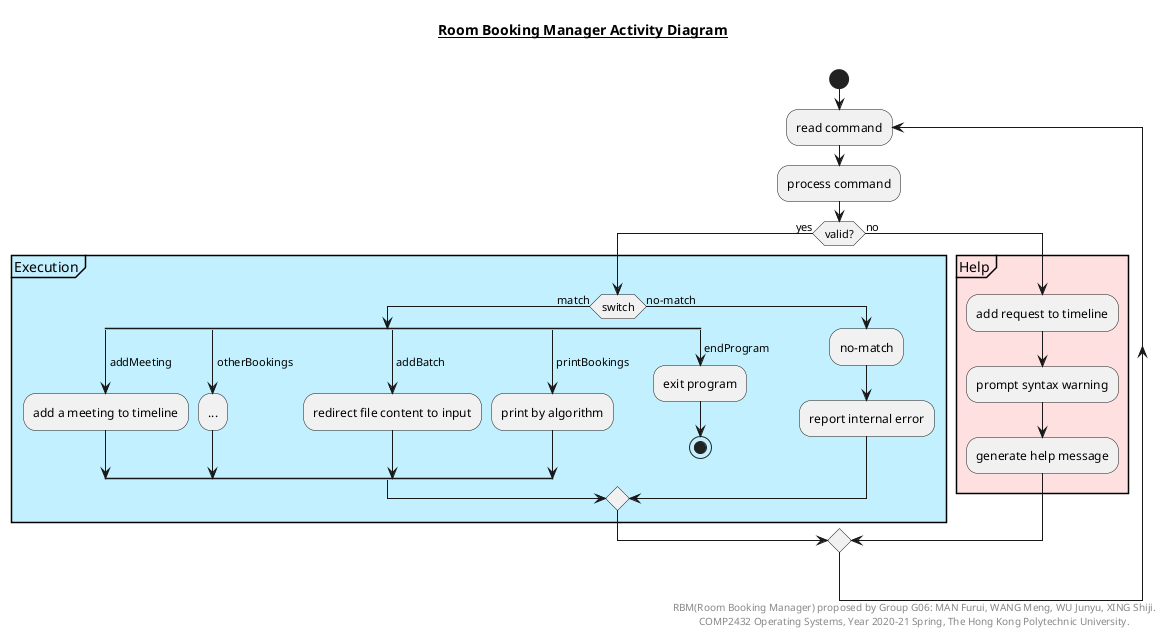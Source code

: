 @startuml
title __Room Booking Manager Activity Diagram__\n

' skinparam ConditionEndStyle hline
skinparam BackgroundColor transparent

start
repeat :read command;
	:process command;

	if (valid?) then
		->yes;
		partition Execution #application {
			if (switch)
				->match;
			split
				->addMeeting;
				:add a meeting to timeline;
			split again
				->otherBookings;
				:...;
			split again 
				->addBatch;
				:redirect file content to input;
			split again 
				->printBookings;
				:print by algorithm;
			split again
				->endProgram;
				:exit program;
				stop
			endsplit
			else 
				->no-match;
				:no-match;
				:report internal error;
			endif
		}
	else
		->no;
		partition Help #implementation {
			:add request to timeline;
			:prompt syntax warning;
			:generate help message;
		}
	endif
repeat while

right footer
RBM(Room Booking Manager) proposed by Group G06: MAN Furui, WANG Meng, WU Junyu, XING Shiji.
COMP2432 Operating Systems, Year 2020-21 Spring, The Hong Kong Polytechnic University.
endfooter

@enduml